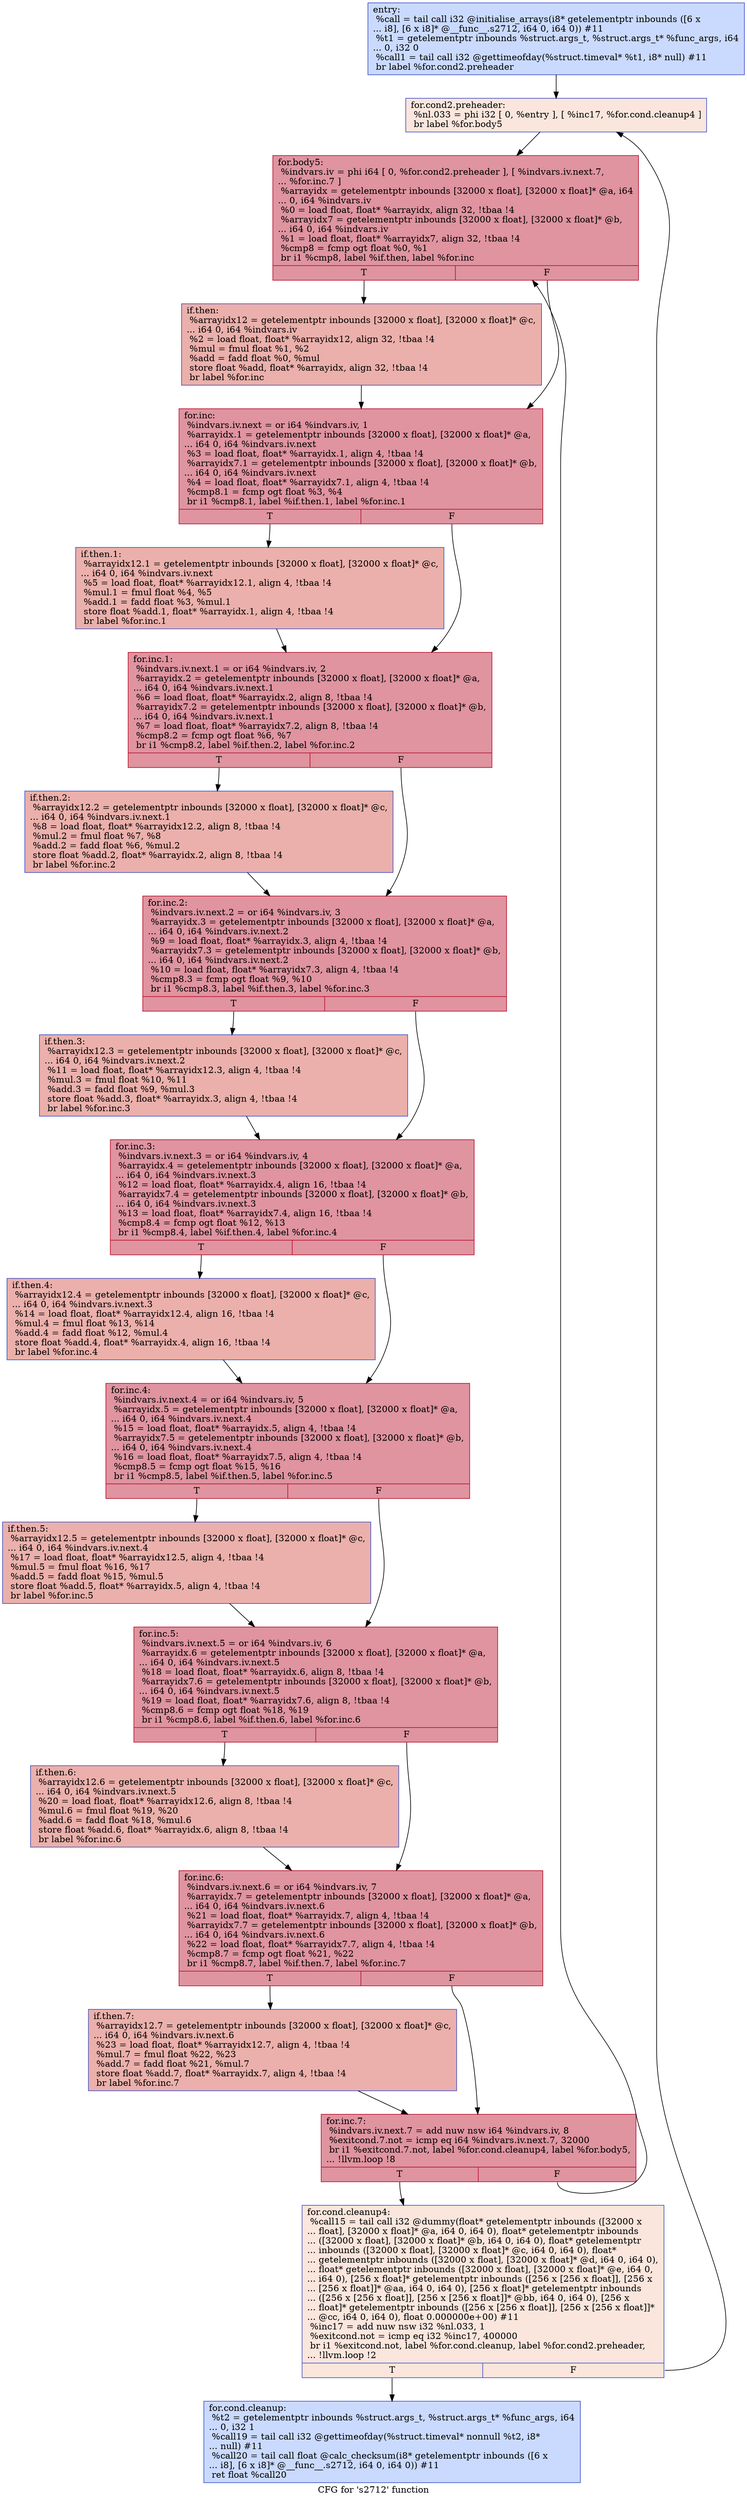 digraph "CFG for 's2712' function" {
	label="CFG for 's2712' function";

	Node0x564c93b902c0 [shape=record,color="#3d50c3ff", style=filled, fillcolor="#88abfd70",label="{entry:\l  %call = tail call i32 @initialise_arrays(i8* getelementptr inbounds ([6 x\l... i8], [6 x i8]* @__func__.s2712, i64 0, i64 0)) #11\l  %t1 = getelementptr inbounds %struct.args_t, %struct.args_t* %func_args, i64\l... 0, i32 0\l  %call1 = tail call i32 @gettimeofday(%struct.timeval* %t1, i8* null) #11\l  br label %for.cond2.preheader\l}"];
	Node0x564c93b902c0 -> Node0x564c93b90760;
	Node0x564c93b90760 [shape=record,color="#3d50c3ff", style=filled, fillcolor="#f3c7b170",label="{for.cond2.preheader:                              \l  %nl.033 = phi i32 [ 0, %entry ], [ %inc17, %for.cond.cleanup4 ]\l  br label %for.body5\l}"];
	Node0x564c93b90760 -> Node0x564c93b90990;
	Node0x564c93b90a50 [shape=record,color="#3d50c3ff", style=filled, fillcolor="#88abfd70",label="{for.cond.cleanup:                                 \l  %t2 = getelementptr inbounds %struct.args_t, %struct.args_t* %func_args, i64\l... 0, i32 1\l  %call19 = tail call i32 @gettimeofday(%struct.timeval* nonnull %t2, i8*\l... null) #11\l  %call20 = tail call float @calc_checksum(i8* getelementptr inbounds ([6 x\l... i8], [6 x i8]* @__func__.s2712, i64 0, i64 0)) #11\l  ret float %call20\l}"];
	Node0x564c93b90880 [shape=record,color="#3d50c3ff", style=filled, fillcolor="#f3c7b170",label="{for.cond.cleanup4:                                \l  %call15 = tail call i32 @dummy(float* getelementptr inbounds ([32000 x\l... float], [32000 x float]* @a, i64 0, i64 0), float* getelementptr inbounds\l... ([32000 x float], [32000 x float]* @b, i64 0, i64 0), float* getelementptr\l... inbounds ([32000 x float], [32000 x float]* @c, i64 0, i64 0), float*\l... getelementptr inbounds ([32000 x float], [32000 x float]* @d, i64 0, i64 0),\l... float* getelementptr inbounds ([32000 x float], [32000 x float]* @e, i64 0,\l... i64 0), [256 x float]* getelementptr inbounds ([256 x [256 x float]], [256 x\l... [256 x float]]* @aa, i64 0, i64 0), [256 x float]* getelementptr inbounds\l... ([256 x [256 x float]], [256 x [256 x float]]* @bb, i64 0, i64 0), [256 x\l... float]* getelementptr inbounds ([256 x [256 x float]], [256 x [256 x float]]*\l... @cc, i64 0, i64 0), float 0.000000e+00) #11\l  %inc17 = add nuw nsw i32 %nl.033, 1\l  %exitcond.not = icmp eq i32 %inc17, 400000\l  br i1 %exitcond.not, label %for.cond.cleanup, label %for.cond2.preheader,\l... !llvm.loop !2\l|{<s0>T|<s1>F}}"];
	Node0x564c93b90880:s0 -> Node0x564c93b90a50;
	Node0x564c93b90880:s1 -> Node0x564c93b90760;
	Node0x564c93b90990 [shape=record,color="#b70d28ff", style=filled, fillcolor="#b70d2870",label="{for.body5:                                        \l  %indvars.iv = phi i64 [ 0, %for.cond2.preheader ], [ %indvars.iv.next.7,\l... %for.inc.7 ]\l  %arrayidx = getelementptr inbounds [32000 x float], [32000 x float]* @a, i64\l... 0, i64 %indvars.iv\l  %0 = load float, float* %arrayidx, align 32, !tbaa !4\l  %arrayidx7 = getelementptr inbounds [32000 x float], [32000 x float]* @b,\l... i64 0, i64 %indvars.iv\l  %1 = load float, float* %arrayidx7, align 32, !tbaa !4\l  %cmp8 = fcmp ogt float %0, %1\l  br i1 %cmp8, label %if.then, label %for.inc\l|{<s0>T|<s1>F}}"];
	Node0x564c93b90990:s0 -> Node0x564c93b91810;
	Node0x564c93b90990:s1 -> Node0x564c93b91880;
	Node0x564c93b91810 [shape=record,color="#3d50c3ff", style=filled, fillcolor="#d24b4070",label="{if.then:                                          \l  %arrayidx12 = getelementptr inbounds [32000 x float], [32000 x float]* @c,\l... i64 0, i64 %indvars.iv\l  %2 = load float, float* %arrayidx12, align 32, !tbaa !4\l  %mul = fmul float %1, %2\l  %add = fadd float %0, %mul\l  store float %add, float* %arrayidx, align 32, !tbaa !4\l  br label %for.inc\l}"];
	Node0x564c93b91810 -> Node0x564c93b91880;
	Node0x564c93b91880 [shape=record,color="#b70d28ff", style=filled, fillcolor="#b70d2870",label="{for.inc:                                          \l  %indvars.iv.next = or i64 %indvars.iv, 1\l  %arrayidx.1 = getelementptr inbounds [32000 x float], [32000 x float]* @a,\l... i64 0, i64 %indvars.iv.next\l  %3 = load float, float* %arrayidx.1, align 4, !tbaa !4\l  %arrayidx7.1 = getelementptr inbounds [32000 x float], [32000 x float]* @b,\l... i64 0, i64 %indvars.iv.next\l  %4 = load float, float* %arrayidx7.1, align 4, !tbaa !4\l  %cmp8.1 = fcmp ogt float %3, %4\l  br i1 %cmp8.1, label %if.then.1, label %for.inc.1\l|{<s0>T|<s1>F}}"];
	Node0x564c93b91880:s0 -> Node0x564c93b92570;
	Node0x564c93b91880:s1 -> Node0x564c93b925c0;
	Node0x564c93b92570 [shape=record,color="#3d50c3ff", style=filled, fillcolor="#d24b4070",label="{if.then.1:                                        \l  %arrayidx12.1 = getelementptr inbounds [32000 x float], [32000 x float]* @c,\l... i64 0, i64 %indvars.iv.next\l  %5 = load float, float* %arrayidx12.1, align 4, !tbaa !4\l  %mul.1 = fmul float %4, %5\l  %add.1 = fadd float %3, %mul.1\l  store float %add.1, float* %arrayidx.1, align 4, !tbaa !4\l  br label %for.inc.1\l}"];
	Node0x564c93b92570 -> Node0x564c93b925c0;
	Node0x564c93b925c0 [shape=record,color="#b70d28ff", style=filled, fillcolor="#b70d2870",label="{for.inc.1:                                        \l  %indvars.iv.next.1 = or i64 %indvars.iv, 2\l  %arrayidx.2 = getelementptr inbounds [32000 x float], [32000 x float]* @a,\l... i64 0, i64 %indvars.iv.next.1\l  %6 = load float, float* %arrayidx.2, align 8, !tbaa !4\l  %arrayidx7.2 = getelementptr inbounds [32000 x float], [32000 x float]* @b,\l... i64 0, i64 %indvars.iv.next.1\l  %7 = load float, float* %arrayidx7.2, align 8, !tbaa !4\l  %cmp8.2 = fcmp ogt float %6, %7\l  br i1 %cmp8.2, label %if.then.2, label %for.inc.2\l|{<s0>T|<s1>F}}"];
	Node0x564c93b925c0:s0 -> Node0x564c93b92f40;
	Node0x564c93b925c0:s1 -> Node0x564c93b92f90;
	Node0x564c93b92f40 [shape=record,color="#3d50c3ff", style=filled, fillcolor="#d24b4070",label="{if.then.2:                                        \l  %arrayidx12.2 = getelementptr inbounds [32000 x float], [32000 x float]* @c,\l... i64 0, i64 %indvars.iv.next.1\l  %8 = load float, float* %arrayidx12.2, align 8, !tbaa !4\l  %mul.2 = fmul float %7, %8\l  %add.2 = fadd float %6, %mul.2\l  store float %add.2, float* %arrayidx.2, align 8, !tbaa !4\l  br label %for.inc.2\l}"];
	Node0x564c93b92f40 -> Node0x564c93b92f90;
	Node0x564c93b92f90 [shape=record,color="#b70d28ff", style=filled, fillcolor="#b70d2870",label="{for.inc.2:                                        \l  %indvars.iv.next.2 = or i64 %indvars.iv, 3\l  %arrayidx.3 = getelementptr inbounds [32000 x float], [32000 x float]* @a,\l... i64 0, i64 %indvars.iv.next.2\l  %9 = load float, float* %arrayidx.3, align 4, !tbaa !4\l  %arrayidx7.3 = getelementptr inbounds [32000 x float], [32000 x float]* @b,\l... i64 0, i64 %indvars.iv.next.2\l  %10 = load float, float* %arrayidx7.3, align 4, !tbaa !4\l  %cmp8.3 = fcmp ogt float %9, %10\l  br i1 %cmp8.3, label %if.then.3, label %for.inc.3\l|{<s0>T|<s1>F}}"];
	Node0x564c93b92f90:s0 -> Node0x564c93b92470;
	Node0x564c93b92f90:s1 -> Node0x564c93b91c20;
	Node0x564c93b92470 [shape=record,color="#3d50c3ff", style=filled, fillcolor="#d24b4070",label="{if.then.3:                                        \l  %arrayidx12.3 = getelementptr inbounds [32000 x float], [32000 x float]* @c,\l... i64 0, i64 %indvars.iv.next.2\l  %11 = load float, float* %arrayidx12.3, align 4, !tbaa !4\l  %mul.3 = fmul float %10, %11\l  %add.3 = fadd float %9, %mul.3\l  store float %add.3, float* %arrayidx.3, align 4, !tbaa !4\l  br label %for.inc.3\l}"];
	Node0x564c93b92470 -> Node0x564c93b91c20;
	Node0x564c93b91c20 [shape=record,color="#b70d28ff", style=filled, fillcolor="#b70d2870",label="{for.inc.3:                                        \l  %indvars.iv.next.3 = or i64 %indvars.iv, 4\l  %arrayidx.4 = getelementptr inbounds [32000 x float], [32000 x float]* @a,\l... i64 0, i64 %indvars.iv.next.3\l  %12 = load float, float* %arrayidx.4, align 16, !tbaa !4\l  %arrayidx7.4 = getelementptr inbounds [32000 x float], [32000 x float]* @b,\l... i64 0, i64 %indvars.iv.next.3\l  %13 = load float, float* %arrayidx7.4, align 16, !tbaa !4\l  %cmp8.4 = fcmp ogt float %12, %13\l  br i1 %cmp8.4, label %if.then.4, label %for.inc.4\l|{<s0>T|<s1>F}}"];
	Node0x564c93b91c20:s0 -> Node0x564c93b945c0;
	Node0x564c93b91c20:s1 -> Node0x564c93b94610;
	Node0x564c93b945c0 [shape=record,color="#3d50c3ff", style=filled, fillcolor="#d24b4070",label="{if.then.4:                                        \l  %arrayidx12.4 = getelementptr inbounds [32000 x float], [32000 x float]* @c,\l... i64 0, i64 %indvars.iv.next.3\l  %14 = load float, float* %arrayidx12.4, align 16, !tbaa !4\l  %mul.4 = fmul float %13, %14\l  %add.4 = fadd float %12, %mul.4\l  store float %add.4, float* %arrayidx.4, align 16, !tbaa !4\l  br label %for.inc.4\l}"];
	Node0x564c93b945c0 -> Node0x564c93b94610;
	Node0x564c93b94610 [shape=record,color="#b70d28ff", style=filled, fillcolor="#b70d2870",label="{for.inc.4:                                        \l  %indvars.iv.next.4 = or i64 %indvars.iv, 5\l  %arrayidx.5 = getelementptr inbounds [32000 x float], [32000 x float]* @a,\l... i64 0, i64 %indvars.iv.next.4\l  %15 = load float, float* %arrayidx.5, align 4, !tbaa !4\l  %arrayidx7.5 = getelementptr inbounds [32000 x float], [32000 x float]* @b,\l... i64 0, i64 %indvars.iv.next.4\l  %16 = load float, float* %arrayidx7.5, align 4, !tbaa !4\l  %cmp8.5 = fcmp ogt float %15, %16\l  br i1 %cmp8.5, label %if.then.5, label %for.inc.5\l|{<s0>T|<s1>F}}"];
	Node0x564c93b94610:s0 -> Node0x564c93b94ed0;
	Node0x564c93b94610:s1 -> Node0x564c93b94f20;
	Node0x564c93b94ed0 [shape=record,color="#3d50c3ff", style=filled, fillcolor="#d24b4070",label="{if.then.5:                                        \l  %arrayidx12.5 = getelementptr inbounds [32000 x float], [32000 x float]* @c,\l... i64 0, i64 %indvars.iv.next.4\l  %17 = load float, float* %arrayidx12.5, align 4, !tbaa !4\l  %mul.5 = fmul float %16, %17\l  %add.5 = fadd float %15, %mul.5\l  store float %add.5, float* %arrayidx.5, align 4, !tbaa !4\l  br label %for.inc.5\l}"];
	Node0x564c93b94ed0 -> Node0x564c93b94f20;
	Node0x564c93b94f20 [shape=record,color="#b70d28ff", style=filled, fillcolor="#b70d2870",label="{for.inc.5:                                        \l  %indvars.iv.next.5 = or i64 %indvars.iv, 6\l  %arrayidx.6 = getelementptr inbounds [32000 x float], [32000 x float]* @a,\l... i64 0, i64 %indvars.iv.next.5\l  %18 = load float, float* %arrayidx.6, align 8, !tbaa !4\l  %arrayidx7.6 = getelementptr inbounds [32000 x float], [32000 x float]* @b,\l... i64 0, i64 %indvars.iv.next.5\l  %19 = load float, float* %arrayidx7.6, align 8, !tbaa !4\l  %cmp8.6 = fcmp ogt float %18, %19\l  br i1 %cmp8.6, label %if.then.6, label %for.inc.6\l|{<s0>T|<s1>F}}"];
	Node0x564c93b94f20:s0 -> Node0x564c93b95870;
	Node0x564c93b94f20:s1 -> Node0x564c93b958c0;
	Node0x564c93b95870 [shape=record,color="#3d50c3ff", style=filled, fillcolor="#d24b4070",label="{if.then.6:                                        \l  %arrayidx12.6 = getelementptr inbounds [32000 x float], [32000 x float]* @c,\l... i64 0, i64 %indvars.iv.next.5\l  %20 = load float, float* %arrayidx12.6, align 8, !tbaa !4\l  %mul.6 = fmul float %19, %20\l  %add.6 = fadd float %18, %mul.6\l  store float %add.6, float* %arrayidx.6, align 8, !tbaa !4\l  br label %for.inc.6\l}"];
	Node0x564c93b95870 -> Node0x564c93b958c0;
	Node0x564c93b958c0 [shape=record,color="#b70d28ff", style=filled, fillcolor="#b70d2870",label="{for.inc.6:                                        \l  %indvars.iv.next.6 = or i64 %indvars.iv, 7\l  %arrayidx.7 = getelementptr inbounds [32000 x float], [32000 x float]* @a,\l... i64 0, i64 %indvars.iv.next.6\l  %21 = load float, float* %arrayidx.7, align 4, !tbaa !4\l  %arrayidx7.7 = getelementptr inbounds [32000 x float], [32000 x float]* @b,\l... i64 0, i64 %indvars.iv.next.6\l  %22 = load float, float* %arrayidx7.7, align 4, !tbaa !4\l  %cmp8.7 = fcmp ogt float %21, %22\l  br i1 %cmp8.7, label %if.then.7, label %for.inc.7\l|{<s0>T|<s1>F}}"];
	Node0x564c93b958c0:s0 -> Node0x564c93b96210;
	Node0x564c93b958c0:s1 -> Node0x564c93b913b0;
	Node0x564c93b96210 [shape=record,color="#3d50c3ff", style=filled, fillcolor="#d24b4070",label="{if.then.7:                                        \l  %arrayidx12.7 = getelementptr inbounds [32000 x float], [32000 x float]* @c,\l... i64 0, i64 %indvars.iv.next.6\l  %23 = load float, float* %arrayidx12.7, align 4, !tbaa !4\l  %mul.7 = fmul float %22, %23\l  %add.7 = fadd float %21, %mul.7\l  store float %add.7, float* %arrayidx.7, align 4, !tbaa !4\l  br label %for.inc.7\l}"];
	Node0x564c93b96210 -> Node0x564c93b913b0;
	Node0x564c93b913b0 [shape=record,color="#b70d28ff", style=filled, fillcolor="#b70d2870",label="{for.inc.7:                                        \l  %indvars.iv.next.7 = add nuw nsw i64 %indvars.iv, 8\l  %exitcond.7.not = icmp eq i64 %indvars.iv.next.7, 32000\l  br i1 %exitcond.7.not, label %for.cond.cleanup4, label %for.body5,\l... !llvm.loop !8\l|{<s0>T|<s1>F}}"];
	Node0x564c93b913b0:s0 -> Node0x564c93b90880;
	Node0x564c93b913b0:s1 -> Node0x564c93b90990;
}
